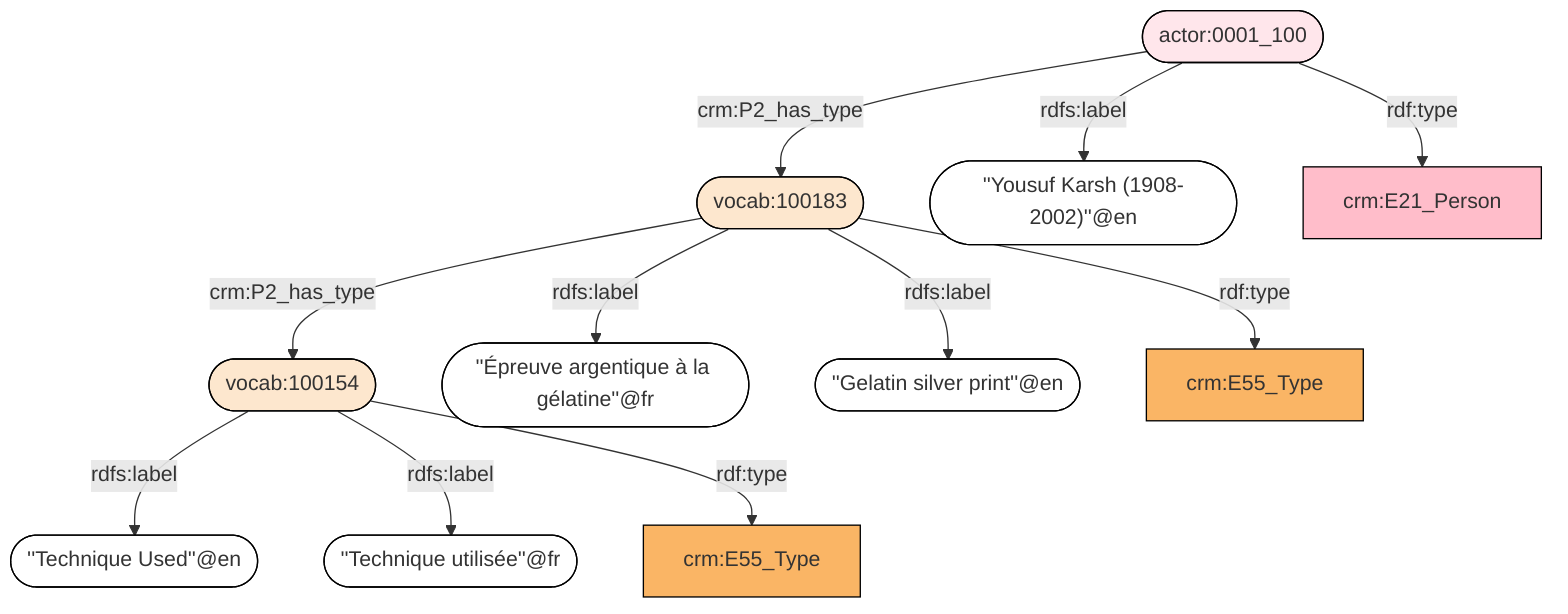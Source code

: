 flowchart TD
classDef Literal fill:#ffffff,stroke:#000000;
classDef Literal_URI fill:,stroke:;
classDef E1_CRM_Entity fill:#ffffff,stroke:#000000;
classDef E1_CRM_Entity_URI fill:#ffffff,stroke:#000000;
classDef E2_Temporal_Entity fill:#82c3ec,stroke:#000000;
classDef E2_Temporal_Entity_URI fill:#d2e9f9,stroke:#000000;
classDef E55_Type fill:#fab565,stroke:#000000;
classDef E55_Type_URI fill:#fde7ce,stroke:#000000;
classDef E52_Time-Span fill:#86bcc8,stroke:#000000;
classDef E52_Time-Span_URI fill:#dcebef,stroke:#000000;
classDef E41_Appellation fill:#fef3ba,stroke:#000000;
classDef E41_Appellation_URI fill:#fffae6,stroke:#000000;
classDef E53_Place fill:#94cc7d,stroke:#000000;
classDef E53_Place_URI fill:#e1f1da,stroke:#000000;
classDef E77_Persistent_Item fill:#ffffff,stroke:#000000;
classDef E77_Persistent_Item_URI fill:#ffffff,stroke:#000000;
classDef E28_Conceptual_Object fill:#fddc34,stroke:#000000;
classDef E28_Conceptual_Object_URI fill:#fef6cd,stroke:#000000;
classDef E18_Physical_Thing fill:#e1ba9c,stroke:#000000;
classDef E18_Physical_Thing_URI fill:#f3e5d8,stroke:#000000;
classDef E39_Actor fill:#ffbdca,stroke:#000000;
classDef E39_Actor_URI fill:#ffe6eb,stroke:#000000;
classDef PC0_Typed_CRM_Property fill:#cc80ff,stroke:#000000;
classDef PC0_Typed_CRM_Property_URI fill:#ebccff,stroke:#000000;
classDef Multi fill:#cccccc,stroke:#000000;
classDef Multi_URI fill:#cccccc,stroke:#000000;
0(["actor:0001_100"]) -->|crm:P2_has_type| 1(["vocab:100183"])
1(["vocab:100183"]) -->|crm:P2_has_type| 2(["vocab:100154"])
2(["vocab:100154"]) -->|rdfs:label| 3(["''Technique Used''@en"]):::Literal
1(["vocab:100183"]) -->|rdfs:label| 4(["''Épreuve argentique à la gélatine''@fr"]):::Literal
2(["vocab:100154"]) -->|rdfs:label| 5(["''Technique utilisée''@fr"]):::Literal
1(["vocab:100183"]) -->|rdfs:label| 6(["''Gelatin silver print''@en"]):::Literal
0(["actor:0001_100"]) -->|rdfs:label| 7(["''Yousuf Karsh (1908-2002)''@en"]):::Literal
2(["vocab:100154"]):::E55_Type_URI -->|rdf:type| 8["crm:E55_Type"]:::E55_Type
1(["vocab:100183"]):::E55_Type_URI -->|rdf:type| 9["crm:E55_Type"]:::E55_Type
0(["actor:0001_100"]):::E39_Actor_URI -->|rdf:type| 10["crm:E21_Person"]:::E39_Actor